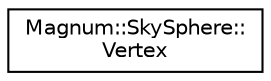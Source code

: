 digraph "圖形化之類別階層"
{
  edge [fontname="Helvetica",fontsize="10",labelfontname="Helvetica",labelfontsize="10"];
  node [fontname="Helvetica",fontsize="10",shape=record];
  rankdir="LR";
  Node1 [label="Magnum::SkySphere::\lVertex",height=0.2,width=0.4,color="black", fillcolor="white", style="filled",URL="$struct_magnum_1_1_sky_sphere_1_1_vertex.html"];
}

